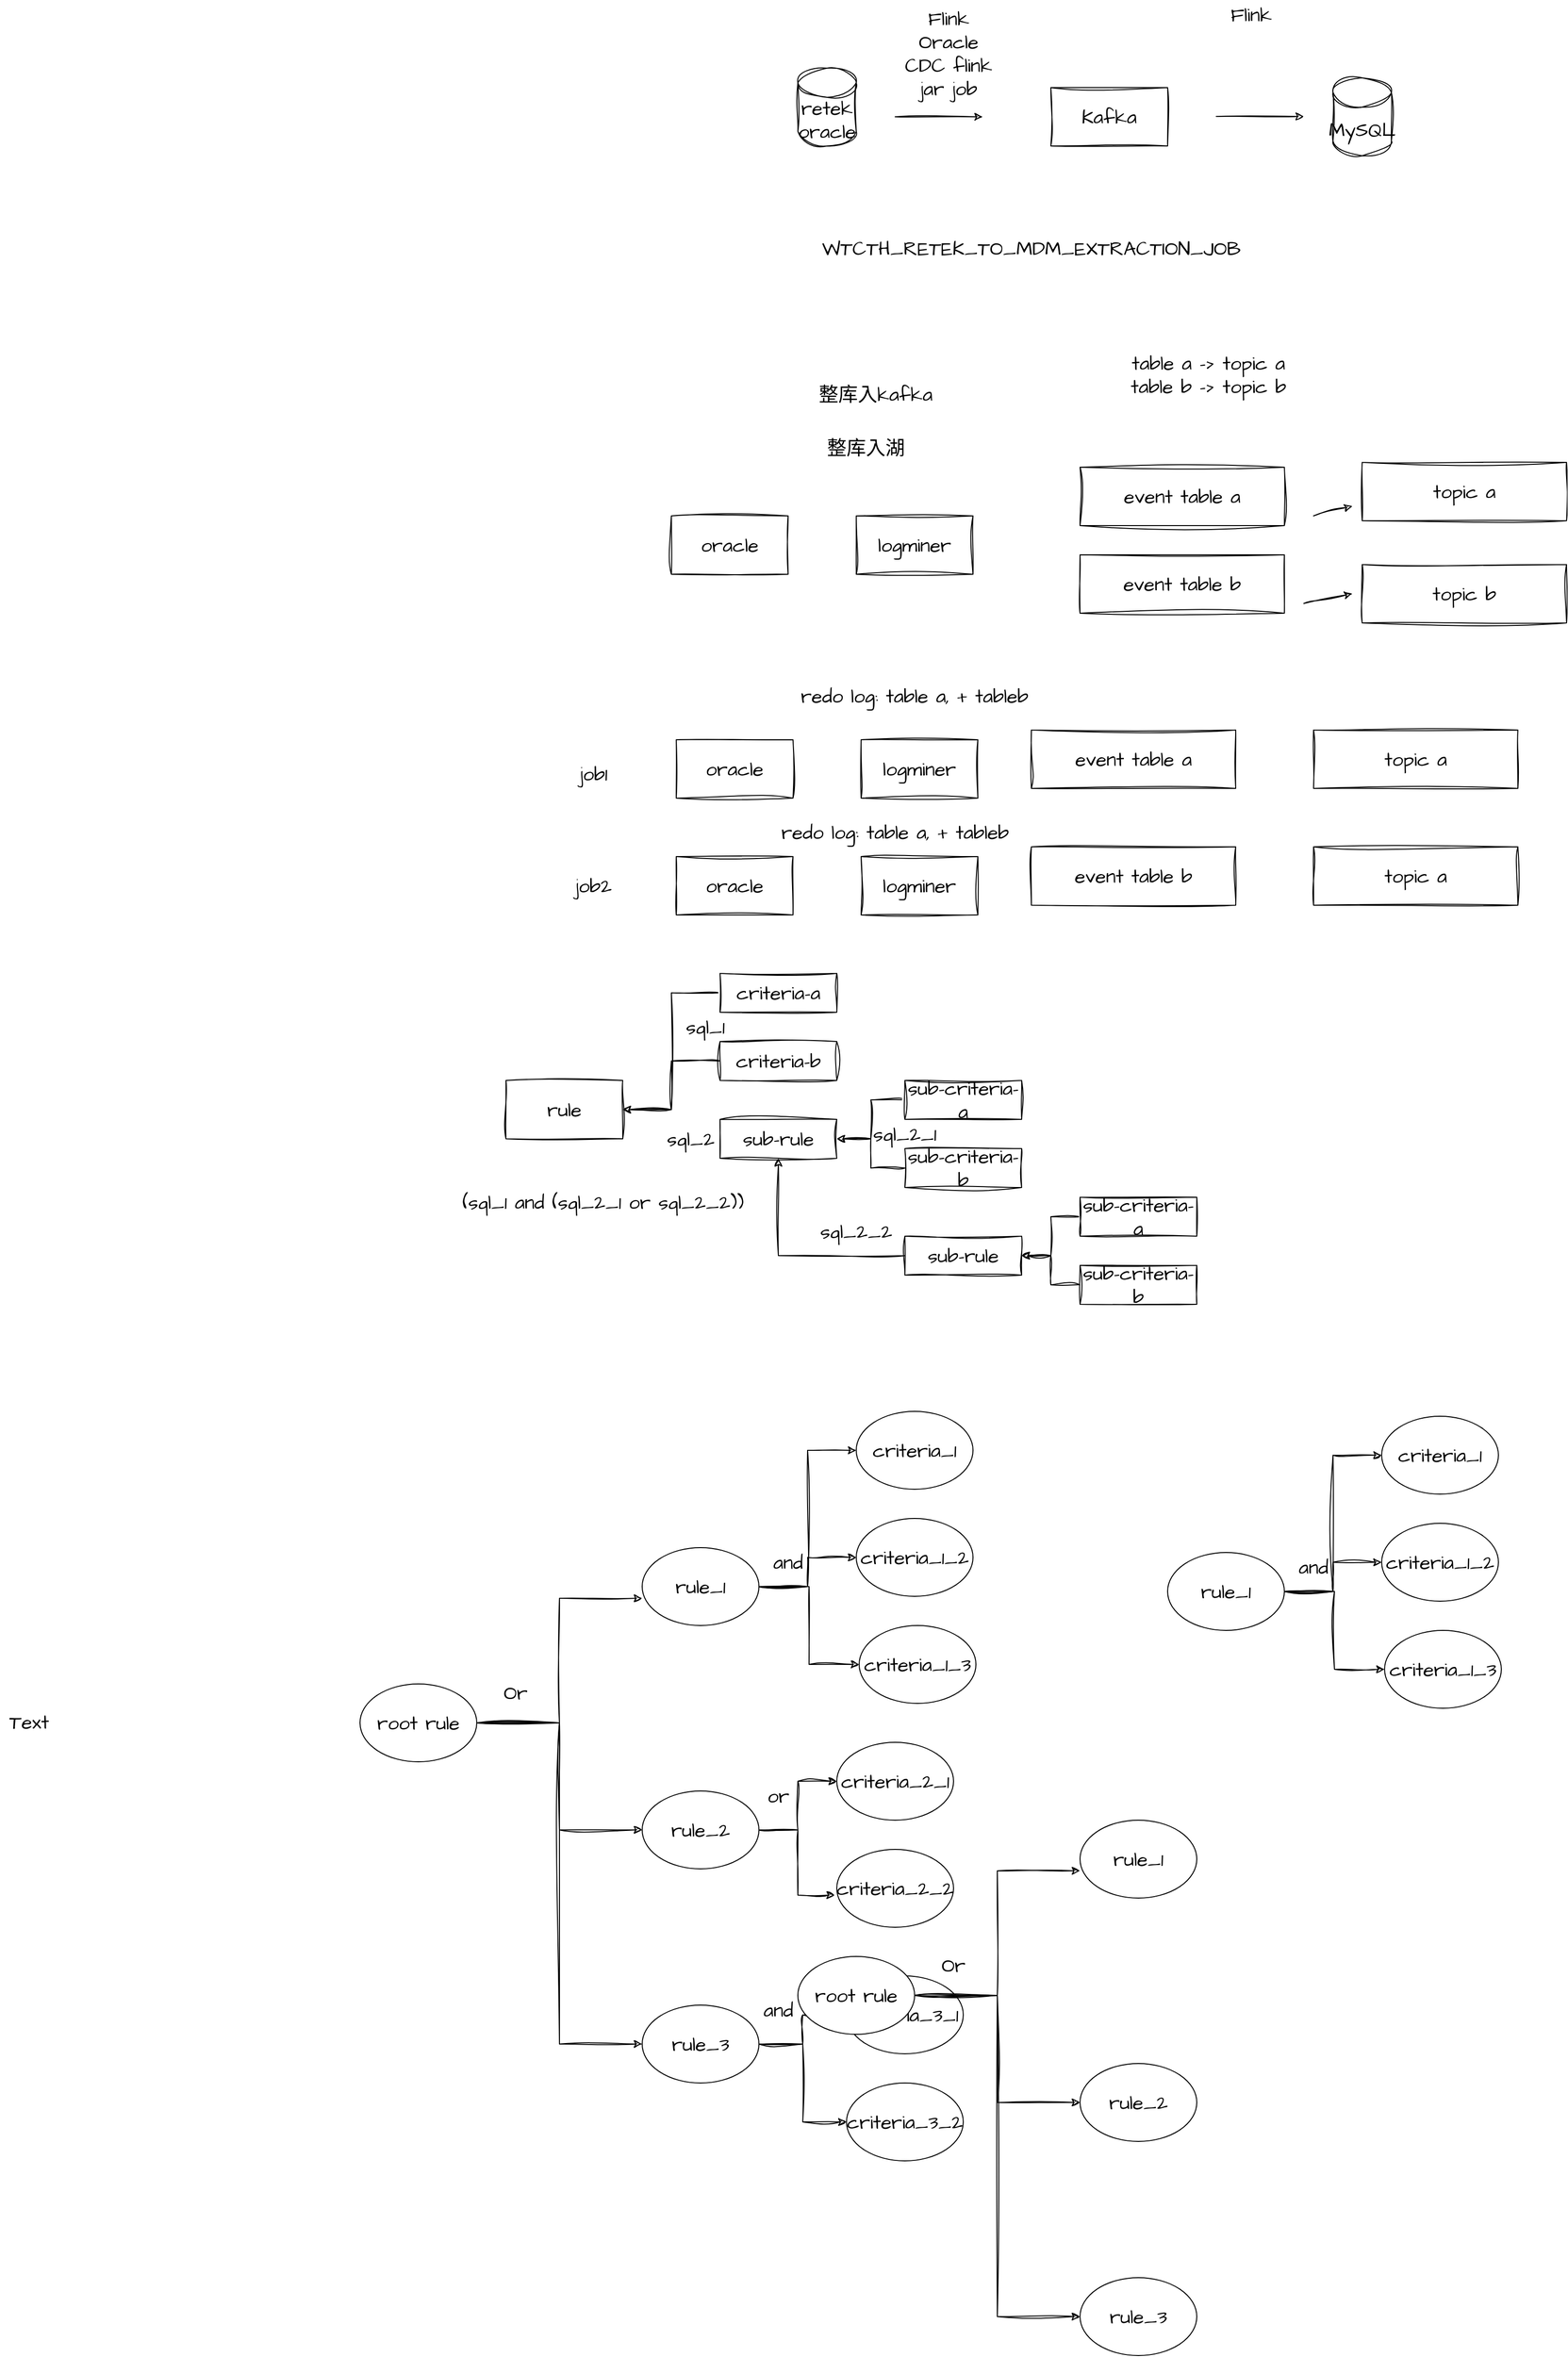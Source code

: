 <mxfile version="21.3.5" type="github">
  <diagram id="WPpfDg1bzrY3eg69ICNu" name="第 1 页">
    <mxGraphModel dx="1853" dy="697" grid="1" gridSize="10" guides="1" tooltips="1" connect="1" arrows="1" fold="1" page="1" pageScale="1" pageWidth="827" pageHeight="1169" math="0" shadow="0">
      <root>
        <mxCell id="0" />
        <mxCell id="1" parent="0" />
        <mxCell id="1AdAnBlcqNMOqnZsu6fT-1" value="retek&lt;br&gt;oracle" style="shape=cylinder3;whiteSpace=wrap;html=1;boundedLbl=1;backgroundOutline=1;size=15;sketch=1;hachureGap=4;jiggle=2;curveFitting=1;fontFamily=Architects Daughter;fontSource=https%3A%2F%2Ffonts.googleapis.com%2Fcss%3Ffamily%3DArchitects%2BDaughter;fontSize=20;" parent="1" vertex="1">
          <mxGeometry x="50" y="150" width="60" height="80" as="geometry" />
        </mxCell>
        <mxCell id="1AdAnBlcqNMOqnZsu6fT-2" value="" style="endArrow=classic;html=1;rounded=0;sketch=1;hachureGap=4;jiggle=2;curveFitting=1;fontFamily=Architects Daughter;fontSource=https%3A%2F%2Ffonts.googleapis.com%2Fcss%3Ffamily%3DArchitects%2BDaughter;fontSize=16;" parent="1" edge="1">
          <mxGeometry width="50" height="50" relative="1" as="geometry">
            <mxPoint x="150" y="200" as="sourcePoint" />
            <mxPoint x="240" y="200" as="targetPoint" />
          </mxGeometry>
        </mxCell>
        <mxCell id="1AdAnBlcqNMOqnZsu6fT-3" value="Flink Oracle CDC flink jar job" style="text;html=1;strokeColor=none;fillColor=none;align=center;verticalAlign=middle;whiteSpace=wrap;rounded=0;fontSize=20;fontFamily=Architects Daughter;" parent="1" vertex="1">
          <mxGeometry x="150" y="120" width="110" height="30" as="geometry" />
        </mxCell>
        <mxCell id="1AdAnBlcqNMOqnZsu6fT-5" value="Kafka" style="rounded=0;whiteSpace=wrap;html=1;sketch=1;hachureGap=4;jiggle=2;curveFitting=1;fontFamily=Architects Daughter;fontSource=https%3A%2F%2Ffonts.googleapis.com%2Fcss%3Ffamily%3DArchitects%2BDaughter;fontSize=20;" parent="1" vertex="1">
          <mxGeometry x="310" y="170" width="120" height="60" as="geometry" />
        </mxCell>
        <mxCell id="1AdAnBlcqNMOqnZsu6fT-6" value="" style="endArrow=classic;html=1;rounded=0;sketch=1;hachureGap=4;jiggle=2;curveFitting=1;fontFamily=Architects Daughter;fontSource=https%3A%2F%2Ffonts.googleapis.com%2Fcss%3Ffamily%3DArchitects%2BDaughter;fontSize=16;" parent="1" edge="1">
          <mxGeometry width="50" height="50" relative="1" as="geometry">
            <mxPoint x="480" y="199.58" as="sourcePoint" />
            <mxPoint x="570" y="199.58" as="targetPoint" />
          </mxGeometry>
        </mxCell>
        <mxCell id="1AdAnBlcqNMOqnZsu6fT-7" value="MySQL" style="shape=cylinder3;whiteSpace=wrap;html=1;boundedLbl=1;backgroundOutline=1;size=15;sketch=1;hachureGap=4;jiggle=2;curveFitting=1;fontFamily=Architects Daughter;fontSource=https%3A%2F%2Ffonts.googleapis.com%2Fcss%3Ffamily%3DArchitects%2BDaughter;fontSize=20;" parent="1" vertex="1">
          <mxGeometry x="600" y="160" width="60" height="80" as="geometry" />
        </mxCell>
        <mxCell id="1AdAnBlcqNMOqnZsu6fT-8" value="Flink&amp;nbsp;" style="text;html=1;strokeColor=none;fillColor=none;align=center;verticalAlign=middle;whiteSpace=wrap;rounded=0;fontSize=20;fontFamily=Architects Daughter;" parent="1" vertex="1">
          <mxGeometry x="490" y="80" width="60" height="30" as="geometry" />
        </mxCell>
        <mxCell id="1AdAnBlcqNMOqnZsu6fT-11" value="WTCTH_RETEK_TO_MDM_EXTRACTION_JOB" style="text;html=1;strokeColor=none;fillColor=none;align=center;verticalAlign=middle;whiteSpace=wrap;rounded=0;fontSize=20;fontFamily=Architects Daughter;" parent="1" vertex="1">
          <mxGeometry x="260" y="320" width="60" height="30" as="geometry" />
        </mxCell>
        <mxCell id="apg3jHX-PJu5srdvaaqD-1" value="oracle" style="rounded=0;whiteSpace=wrap;html=1;sketch=1;hachureGap=4;jiggle=2;curveFitting=1;fontFamily=Architects Daughter;fontSource=https%3A%2F%2Ffonts.googleapis.com%2Fcss%3Ffamily%3DArchitects%2BDaughter;fontSize=20;" vertex="1" parent="1">
          <mxGeometry x="-80" y="610" width="120" height="60" as="geometry" />
        </mxCell>
        <mxCell id="apg3jHX-PJu5srdvaaqD-2" value="event table a&lt;br&gt;" style="rounded=0;whiteSpace=wrap;html=1;sketch=1;hachureGap=4;jiggle=2;curveFitting=1;fontFamily=Architects Daughter;fontSource=https%3A%2F%2Ffonts.googleapis.com%2Fcss%3Ffamily%3DArchitects%2BDaughter;fontSize=20;" vertex="1" parent="1">
          <mxGeometry x="340" y="560" width="210" height="60" as="geometry" />
        </mxCell>
        <mxCell id="apg3jHX-PJu5srdvaaqD-3" value="event table b" style="rounded=0;whiteSpace=wrap;html=1;sketch=1;hachureGap=4;jiggle=2;curveFitting=1;fontFamily=Architects Daughter;fontSource=https%3A%2F%2Ffonts.googleapis.com%2Fcss%3Ffamily%3DArchitects%2BDaughter;fontSize=20;" vertex="1" parent="1">
          <mxGeometry x="340" y="650" width="210" height="60" as="geometry" />
        </mxCell>
        <mxCell id="apg3jHX-PJu5srdvaaqD-4" value="logminer" style="rounded=0;whiteSpace=wrap;html=1;sketch=1;hachureGap=4;jiggle=2;curveFitting=1;fontFamily=Architects Daughter;fontSource=https%3A%2F%2Ffonts.googleapis.com%2Fcss%3Ffamily%3DArchitects%2BDaughter;fontSize=20;" vertex="1" parent="1">
          <mxGeometry x="110" y="610" width="120" height="60" as="geometry" />
        </mxCell>
        <mxCell id="apg3jHX-PJu5srdvaaqD-5" value="topic a" style="rounded=0;whiteSpace=wrap;html=1;sketch=1;hachureGap=4;jiggle=2;curveFitting=1;fontFamily=Architects Daughter;fontSource=https%3A%2F%2Ffonts.googleapis.com%2Fcss%3Ffamily%3DArchitects%2BDaughter;fontSize=20;" vertex="1" parent="1">
          <mxGeometry x="630" y="555" width="210" height="60" as="geometry" />
        </mxCell>
        <mxCell id="apg3jHX-PJu5srdvaaqD-6" value="topic b" style="rounded=0;whiteSpace=wrap;html=1;sketch=1;hachureGap=4;jiggle=2;curveFitting=1;fontFamily=Architects Daughter;fontSource=https%3A%2F%2Ffonts.googleapis.com%2Fcss%3Ffamily%3DArchitects%2BDaughter;fontSize=20;" vertex="1" parent="1">
          <mxGeometry x="630" y="660" width="210" height="60" as="geometry" />
        </mxCell>
        <mxCell id="apg3jHX-PJu5srdvaaqD-7" value="" style="endArrow=classic;html=1;rounded=0;sketch=1;hachureGap=4;jiggle=2;curveFitting=1;fontFamily=Architects Daughter;fontSource=https%3A%2F%2Ffonts.googleapis.com%2Fcss%3Ffamily%3DArchitects%2BDaughter;fontSize=16;" edge="1" parent="1">
          <mxGeometry width="50" height="50" relative="1" as="geometry">
            <mxPoint x="580" y="610" as="sourcePoint" />
            <mxPoint x="620" y="600" as="targetPoint" />
          </mxGeometry>
        </mxCell>
        <mxCell id="apg3jHX-PJu5srdvaaqD-8" value="" style="endArrow=classic;html=1;rounded=0;sketch=1;hachureGap=4;jiggle=2;curveFitting=1;fontFamily=Architects Daughter;fontSource=https%3A%2F%2Ffonts.googleapis.com%2Fcss%3Ffamily%3DArchitects%2BDaughter;fontSize=16;" edge="1" parent="1">
          <mxGeometry width="50" height="50" relative="1" as="geometry">
            <mxPoint x="570" y="700" as="sourcePoint" />
            <mxPoint x="620" y="690" as="targetPoint" />
          </mxGeometry>
        </mxCell>
        <mxCell id="apg3jHX-PJu5srdvaaqD-9" value="整库入kafka" style="text;html=1;strokeColor=none;fillColor=none;align=center;verticalAlign=middle;whiteSpace=wrap;rounded=0;fontSize=20;fontFamily=Architects Daughter;" vertex="1" parent="1">
          <mxGeometry x="40" y="470" width="180" height="30" as="geometry" />
        </mxCell>
        <mxCell id="apg3jHX-PJu5srdvaaqD-10" value="整库入湖" style="text;html=1;strokeColor=none;fillColor=none;align=center;verticalAlign=middle;whiteSpace=wrap;rounded=0;fontSize=20;fontFamily=Architects Daughter;" vertex="1" parent="1">
          <mxGeometry x="30" y="525" width="180" height="30" as="geometry" />
        </mxCell>
        <mxCell id="apg3jHX-PJu5srdvaaqD-11" value="table a -&amp;gt; topic a&lt;br&gt;table b -&amp;gt; topic b" style="text;html=1;strokeColor=none;fillColor=none;align=center;verticalAlign=middle;whiteSpace=wrap;rounded=0;fontSize=20;fontFamily=Architects Daughter;" vertex="1" parent="1">
          <mxGeometry x="384" y="450" width="176" height="30" as="geometry" />
        </mxCell>
        <mxCell id="apg3jHX-PJu5srdvaaqD-12" value="oracle" style="rounded=0;whiteSpace=wrap;html=1;sketch=1;hachureGap=4;jiggle=2;curveFitting=1;fontFamily=Architects Daughter;fontSource=https%3A%2F%2Ffonts.googleapis.com%2Fcss%3Ffamily%3DArchitects%2BDaughter;fontSize=20;" vertex="1" parent="1">
          <mxGeometry x="-75" y="840" width="120" height="60" as="geometry" />
        </mxCell>
        <mxCell id="apg3jHX-PJu5srdvaaqD-13" value="logminer" style="rounded=0;whiteSpace=wrap;html=1;sketch=1;hachureGap=4;jiggle=2;curveFitting=1;fontFamily=Architects Daughter;fontSource=https%3A%2F%2Ffonts.googleapis.com%2Fcss%3Ffamily%3DArchitects%2BDaughter;fontSize=20;" vertex="1" parent="1">
          <mxGeometry x="115" y="840" width="120" height="60" as="geometry" />
        </mxCell>
        <mxCell id="apg3jHX-PJu5srdvaaqD-14" value="event table a&lt;br&gt;" style="rounded=0;whiteSpace=wrap;html=1;sketch=1;hachureGap=4;jiggle=2;curveFitting=1;fontFamily=Architects Daughter;fontSource=https%3A%2F%2Ffonts.googleapis.com%2Fcss%3Ffamily%3DArchitects%2BDaughter;fontSize=20;" vertex="1" parent="1">
          <mxGeometry x="290" y="830" width="210" height="60" as="geometry" />
        </mxCell>
        <mxCell id="apg3jHX-PJu5srdvaaqD-15" value="topic a" style="rounded=0;whiteSpace=wrap;html=1;sketch=1;hachureGap=4;jiggle=2;curveFitting=1;fontFamily=Architects Daughter;fontSource=https%3A%2F%2Ffonts.googleapis.com%2Fcss%3Ffamily%3DArchitects%2BDaughter;fontSize=20;" vertex="1" parent="1">
          <mxGeometry x="580" y="830" width="210" height="60" as="geometry" />
        </mxCell>
        <mxCell id="apg3jHX-PJu5srdvaaqD-16" value="oracle" style="rounded=0;whiteSpace=wrap;html=1;sketch=1;hachureGap=4;jiggle=2;curveFitting=1;fontFamily=Architects Daughter;fontSource=https%3A%2F%2Ffonts.googleapis.com%2Fcss%3Ffamily%3DArchitects%2BDaughter;fontSize=20;" vertex="1" parent="1">
          <mxGeometry x="-75" y="960" width="120" height="60" as="geometry" />
        </mxCell>
        <mxCell id="apg3jHX-PJu5srdvaaqD-17" value="logminer" style="rounded=0;whiteSpace=wrap;html=1;sketch=1;hachureGap=4;jiggle=2;curveFitting=1;fontFamily=Architects Daughter;fontSource=https%3A%2F%2Ffonts.googleapis.com%2Fcss%3Ffamily%3DArchitects%2BDaughter;fontSize=20;" vertex="1" parent="1">
          <mxGeometry x="115" y="960" width="120" height="60" as="geometry" />
        </mxCell>
        <mxCell id="apg3jHX-PJu5srdvaaqD-18" value="event table b" style="rounded=0;whiteSpace=wrap;html=1;sketch=1;hachureGap=4;jiggle=2;curveFitting=1;fontFamily=Architects Daughter;fontSource=https%3A%2F%2Ffonts.googleapis.com%2Fcss%3Ffamily%3DArchitects%2BDaughter;fontSize=20;" vertex="1" parent="1">
          <mxGeometry x="290" y="950" width="210" height="60" as="geometry" />
        </mxCell>
        <mxCell id="apg3jHX-PJu5srdvaaqD-19" value="topic a" style="rounded=0;whiteSpace=wrap;html=1;sketch=1;hachureGap=4;jiggle=2;curveFitting=1;fontFamily=Architects Daughter;fontSource=https%3A%2F%2Ffonts.googleapis.com%2Fcss%3Ffamily%3DArchitects%2BDaughter;fontSize=20;" vertex="1" parent="1">
          <mxGeometry x="580" y="950" width="210" height="60" as="geometry" />
        </mxCell>
        <mxCell id="apg3jHX-PJu5srdvaaqD-20" value="job1" style="text;html=1;strokeColor=none;fillColor=none;align=center;verticalAlign=middle;whiteSpace=wrap;rounded=0;fontSize=20;fontFamily=Architects Daughter;" vertex="1" parent="1">
          <mxGeometry x="-190" y="860" width="60" height="30" as="geometry" />
        </mxCell>
        <mxCell id="apg3jHX-PJu5srdvaaqD-25" value="job2" style="text;html=1;strokeColor=none;fillColor=none;align=center;verticalAlign=middle;whiteSpace=wrap;rounded=0;fontSize=20;fontFamily=Architects Daughter;" vertex="1" parent="1">
          <mxGeometry x="-190" y="975" width="60" height="30" as="geometry" />
        </mxCell>
        <mxCell id="apg3jHX-PJu5srdvaaqD-26" value="redo log: table a, + tableb" style="text;html=1;strokeColor=none;fillColor=none;align=center;verticalAlign=middle;whiteSpace=wrap;rounded=0;fontSize=20;fontFamily=Architects Daughter;" vertex="1" parent="1">
          <mxGeometry x="30" y="780" width="280" height="30" as="geometry" />
        </mxCell>
        <mxCell id="apg3jHX-PJu5srdvaaqD-27" value="redo log: table a, + tableb" style="text;html=1;strokeColor=none;fillColor=none;align=center;verticalAlign=middle;whiteSpace=wrap;rounded=0;fontSize=20;fontFamily=Architects Daughter;" vertex="1" parent="1">
          <mxGeometry x="10" y="920" width="280" height="30" as="geometry" />
        </mxCell>
        <mxCell id="apg3jHX-PJu5srdvaaqD-28" value="rule" style="rounded=0;whiteSpace=wrap;html=1;sketch=1;hachureGap=4;jiggle=2;curveFitting=1;fontFamily=Architects Daughter;fontSource=https%3A%2F%2Ffonts.googleapis.com%2Fcss%3Ffamily%3DArchitects%2BDaughter;fontSize=20;" vertex="1" parent="1">
          <mxGeometry x="-250" y="1190" width="120" height="60" as="geometry" />
        </mxCell>
        <mxCell id="apg3jHX-PJu5srdvaaqD-37" style="edgeStyle=orthogonalEdgeStyle;rounded=0;sketch=1;hachureGap=4;jiggle=2;curveFitting=1;orthogonalLoop=1;jettySize=auto;html=1;entryX=1;entryY=0.5;entryDx=0;entryDy=0;fontFamily=Architects Daughter;fontSource=https%3A%2F%2Ffonts.googleapis.com%2Fcss%3Ffamily%3DArchitects%2BDaughter;fontSize=16;" edge="1" parent="1" source="apg3jHX-PJu5srdvaaqD-29" target="apg3jHX-PJu5srdvaaqD-28">
          <mxGeometry relative="1" as="geometry" />
        </mxCell>
        <mxCell id="apg3jHX-PJu5srdvaaqD-29" value="criteria-a" style="rounded=0;whiteSpace=wrap;html=1;sketch=1;hachureGap=4;jiggle=2;curveFitting=1;fontFamily=Architects Daughter;fontSource=https%3A%2F%2Ffonts.googleapis.com%2Fcss%3Ffamily%3DArchitects%2BDaughter;fontSize=20;" vertex="1" parent="1">
          <mxGeometry x="-30" y="1080" width="120" height="40" as="geometry" />
        </mxCell>
        <mxCell id="apg3jHX-PJu5srdvaaqD-30" value="sub-rule" style="rounded=0;whiteSpace=wrap;html=1;sketch=1;hachureGap=4;jiggle=2;curveFitting=1;fontFamily=Architects Daughter;fontSource=https%3A%2F%2Ffonts.googleapis.com%2Fcss%3Ffamily%3DArchitects%2BDaughter;fontSize=20;" vertex="1" parent="1">
          <mxGeometry x="-30" y="1230" width="120" height="40" as="geometry" />
        </mxCell>
        <mxCell id="apg3jHX-PJu5srdvaaqD-38" style="edgeStyle=orthogonalEdgeStyle;rounded=0;sketch=1;hachureGap=4;jiggle=2;curveFitting=1;orthogonalLoop=1;jettySize=auto;html=1;entryX=1;entryY=0.5;entryDx=0;entryDy=0;fontFamily=Architects Daughter;fontSource=https%3A%2F%2Ffonts.googleapis.com%2Fcss%3Ffamily%3DArchitects%2BDaughter;fontSize=16;" edge="1" parent="1" source="apg3jHX-PJu5srdvaaqD-31" target="apg3jHX-PJu5srdvaaqD-28">
          <mxGeometry relative="1" as="geometry" />
        </mxCell>
        <mxCell id="apg3jHX-PJu5srdvaaqD-31" value="criteria-b" style="rounded=0;whiteSpace=wrap;html=1;sketch=1;hachureGap=4;jiggle=2;curveFitting=1;fontFamily=Architects Daughter;fontSource=https%3A%2F%2Ffonts.googleapis.com%2Fcss%3Ffamily%3DArchitects%2BDaughter;fontSize=20;" vertex="1" parent="1">
          <mxGeometry x="-30" y="1150" width="120" height="40" as="geometry" />
        </mxCell>
        <mxCell id="apg3jHX-PJu5srdvaaqD-34" style="edgeStyle=orthogonalEdgeStyle;rounded=0;sketch=1;hachureGap=4;jiggle=2;curveFitting=1;orthogonalLoop=1;jettySize=auto;html=1;entryX=1;entryY=0.5;entryDx=0;entryDy=0;fontFamily=Architects Daughter;fontSource=https%3A%2F%2Ffonts.googleapis.com%2Fcss%3Ffamily%3DArchitects%2BDaughter;fontSize=16;" edge="1" parent="1" source="apg3jHX-PJu5srdvaaqD-32" target="apg3jHX-PJu5srdvaaqD-30">
          <mxGeometry relative="1" as="geometry" />
        </mxCell>
        <mxCell id="apg3jHX-PJu5srdvaaqD-32" value="sub-criteria-a" style="rounded=0;whiteSpace=wrap;html=1;sketch=1;hachureGap=4;jiggle=2;curveFitting=1;fontFamily=Architects Daughter;fontSource=https%3A%2F%2Ffonts.googleapis.com%2Fcss%3Ffamily%3DArchitects%2BDaughter;fontSize=20;" vertex="1" parent="1">
          <mxGeometry x="160" y="1190" width="120" height="40" as="geometry" />
        </mxCell>
        <mxCell id="apg3jHX-PJu5srdvaaqD-35" style="edgeStyle=orthogonalEdgeStyle;rounded=0;sketch=1;hachureGap=4;jiggle=2;curveFitting=1;orthogonalLoop=1;jettySize=auto;html=1;entryX=1;entryY=0.5;entryDx=0;entryDy=0;fontFamily=Architects Daughter;fontSource=https%3A%2F%2Ffonts.googleapis.com%2Fcss%3Ffamily%3DArchitects%2BDaughter;fontSize=16;" edge="1" parent="1" source="apg3jHX-PJu5srdvaaqD-33" target="apg3jHX-PJu5srdvaaqD-30">
          <mxGeometry relative="1" as="geometry" />
        </mxCell>
        <mxCell id="apg3jHX-PJu5srdvaaqD-33" value="sub-criteria-b" style="rounded=0;whiteSpace=wrap;html=1;sketch=1;hachureGap=4;jiggle=2;curveFitting=1;fontFamily=Architects Daughter;fontSource=https%3A%2F%2Ffonts.googleapis.com%2Fcss%3Ffamily%3DArchitects%2BDaughter;fontSize=20;" vertex="1" parent="1">
          <mxGeometry x="160" y="1260" width="120" height="40" as="geometry" />
        </mxCell>
        <mxCell id="apg3jHX-PJu5srdvaaqD-36" value="sql_2_1" style="text;html=1;strokeColor=none;fillColor=none;align=center;verticalAlign=middle;whiteSpace=wrap;rounded=0;fontSize=20;fontFamily=Architects Daughter;" vertex="1" parent="1">
          <mxGeometry x="130" y="1230" width="60" height="30" as="geometry" />
        </mxCell>
        <mxCell id="apg3jHX-PJu5srdvaaqD-39" value="sql_1" style="text;html=1;strokeColor=none;fillColor=none;align=center;verticalAlign=middle;whiteSpace=wrap;rounded=0;fontSize=20;fontFamily=Architects Daughter;" vertex="1" parent="1">
          <mxGeometry x="-75" y="1120" width="60" height="30" as="geometry" />
        </mxCell>
        <mxCell id="apg3jHX-PJu5srdvaaqD-40" value="sql_2" style="text;html=1;strokeColor=none;fillColor=none;align=center;verticalAlign=middle;whiteSpace=wrap;rounded=0;fontSize=20;fontFamily=Architects Daughter;" vertex="1" parent="1">
          <mxGeometry x="-90" y="1235" width="60" height="30" as="geometry" />
        </mxCell>
        <mxCell id="apg3jHX-PJu5srdvaaqD-51" style="edgeStyle=orthogonalEdgeStyle;rounded=0;sketch=1;hachureGap=4;jiggle=2;curveFitting=1;orthogonalLoop=1;jettySize=auto;html=1;entryX=0.5;entryY=1;entryDx=0;entryDy=0;fontFamily=Architects Daughter;fontSource=https%3A%2F%2Ffonts.googleapis.com%2Fcss%3Ffamily%3DArchitects%2BDaughter;fontSize=16;" edge="1" parent="1" source="apg3jHX-PJu5srdvaaqD-44" target="apg3jHX-PJu5srdvaaqD-30">
          <mxGeometry relative="1" as="geometry" />
        </mxCell>
        <mxCell id="apg3jHX-PJu5srdvaaqD-44" value="sub-rule" style="rounded=0;whiteSpace=wrap;html=1;sketch=1;hachureGap=4;jiggle=2;curveFitting=1;fontFamily=Architects Daughter;fontSource=https%3A%2F%2Ffonts.googleapis.com%2Fcss%3Ffamily%3DArchitects%2BDaughter;fontSize=20;" vertex="1" parent="1">
          <mxGeometry x="160" y="1350" width="120" height="40" as="geometry" />
        </mxCell>
        <mxCell id="apg3jHX-PJu5srdvaaqD-47" style="edgeStyle=orthogonalEdgeStyle;rounded=0;sketch=1;hachureGap=4;jiggle=2;curveFitting=1;orthogonalLoop=1;jettySize=auto;html=1;entryX=1;entryY=0.5;entryDx=0;entryDy=0;fontFamily=Architects Daughter;fontSource=https%3A%2F%2Ffonts.googleapis.com%2Fcss%3Ffamily%3DArchitects%2BDaughter;fontSize=16;" edge="1" parent="1" source="apg3jHX-PJu5srdvaaqD-45" target="apg3jHX-PJu5srdvaaqD-44">
          <mxGeometry relative="1" as="geometry" />
        </mxCell>
        <mxCell id="apg3jHX-PJu5srdvaaqD-45" value="sub-criteria-a" style="rounded=0;whiteSpace=wrap;html=1;sketch=1;hachureGap=4;jiggle=2;curveFitting=1;fontFamily=Architects Daughter;fontSource=https%3A%2F%2Ffonts.googleapis.com%2Fcss%3Ffamily%3DArchitects%2BDaughter;fontSize=20;" vertex="1" parent="1">
          <mxGeometry x="340" y="1310" width="120" height="40" as="geometry" />
        </mxCell>
        <mxCell id="apg3jHX-PJu5srdvaaqD-50" style="edgeStyle=orthogonalEdgeStyle;rounded=0;sketch=1;hachureGap=4;jiggle=2;curveFitting=1;orthogonalLoop=1;jettySize=auto;html=1;entryX=1;entryY=0.5;entryDx=0;entryDy=0;fontFamily=Architects Daughter;fontSource=https%3A%2F%2Ffonts.googleapis.com%2Fcss%3Ffamily%3DArchitects%2BDaughter;fontSize=16;" edge="1" parent="1" source="apg3jHX-PJu5srdvaaqD-46" target="apg3jHX-PJu5srdvaaqD-44">
          <mxGeometry relative="1" as="geometry" />
        </mxCell>
        <mxCell id="apg3jHX-PJu5srdvaaqD-46" value="sub-criteria-b" style="rounded=0;whiteSpace=wrap;html=1;sketch=1;hachureGap=4;jiggle=2;curveFitting=1;fontFamily=Architects Daughter;fontSource=https%3A%2F%2Ffonts.googleapis.com%2Fcss%3Ffamily%3DArchitects%2BDaughter;fontSize=20;" vertex="1" parent="1">
          <mxGeometry x="340" y="1380" width="120" height="40" as="geometry" />
        </mxCell>
        <mxCell id="apg3jHX-PJu5srdvaaqD-52" value="sql_2_2" style="text;html=1;strokeColor=none;fillColor=none;align=center;verticalAlign=middle;whiteSpace=wrap;rounded=0;fontSize=20;fontFamily=Architects Daughter;" vertex="1" parent="1">
          <mxGeometry x="80" y="1330" width="60" height="30" as="geometry" />
        </mxCell>
        <mxCell id="apg3jHX-PJu5srdvaaqD-53" value="(sql_1 and (sql_2_1 or sql_2_2))" style="text;html=1;strokeColor=none;fillColor=none;align=center;verticalAlign=middle;whiteSpace=wrap;rounded=0;fontSize=20;fontFamily=Architects Daughter;" vertex="1" parent="1">
          <mxGeometry x="-300" y="1300" width="300" height="30" as="geometry" />
        </mxCell>
        <mxCell id="apg3jHX-PJu5srdvaaqD-61" style="edgeStyle=orthogonalEdgeStyle;rounded=0;sketch=1;hachureGap=4;jiggle=2;curveFitting=1;orthogonalLoop=1;jettySize=auto;html=1;entryX=0;entryY=0.65;entryDx=0;entryDy=0;entryPerimeter=0;fontFamily=Architects Daughter;fontSource=https%3A%2F%2Ffonts.googleapis.com%2Fcss%3Ffamily%3DArchitects%2BDaughter;fontSize=16;" edge="1" parent="1" source="apg3jHX-PJu5srdvaaqD-57" target="apg3jHX-PJu5srdvaaqD-58">
          <mxGeometry relative="1" as="geometry" />
        </mxCell>
        <mxCell id="apg3jHX-PJu5srdvaaqD-62" style="edgeStyle=orthogonalEdgeStyle;rounded=0;sketch=1;hachureGap=4;jiggle=2;curveFitting=1;orthogonalLoop=1;jettySize=auto;html=1;entryX=0;entryY=0.5;entryDx=0;entryDy=0;fontFamily=Architects Daughter;fontSource=https%3A%2F%2Ffonts.googleapis.com%2Fcss%3Ffamily%3DArchitects%2BDaughter;fontSize=16;" edge="1" parent="1" source="apg3jHX-PJu5srdvaaqD-57" target="apg3jHX-PJu5srdvaaqD-59">
          <mxGeometry relative="1" as="geometry" />
        </mxCell>
        <mxCell id="apg3jHX-PJu5srdvaaqD-63" style="edgeStyle=orthogonalEdgeStyle;rounded=0;sketch=1;hachureGap=4;jiggle=2;curveFitting=1;orthogonalLoop=1;jettySize=auto;html=1;entryX=0;entryY=0.5;entryDx=0;entryDy=0;fontFamily=Architects Daughter;fontSource=https%3A%2F%2Ffonts.googleapis.com%2Fcss%3Ffamily%3DArchitects%2BDaughter;fontSize=16;" edge="1" parent="1" source="apg3jHX-PJu5srdvaaqD-57" target="apg3jHX-PJu5srdvaaqD-60">
          <mxGeometry relative="1" as="geometry" />
        </mxCell>
        <mxCell id="apg3jHX-PJu5srdvaaqD-57" value="root rule" style="ellipse;whiteSpace=wrap;html=1;hachureGap=4;fontFamily=Architects Daughter;fontSource=https%3A%2F%2Ffonts.googleapis.com%2Fcss%3Ffamily%3DArchitects%2BDaughter;fontSize=20;" vertex="1" parent="1">
          <mxGeometry x="-400" y="1810" width="120" height="80" as="geometry" />
        </mxCell>
        <mxCell id="apg3jHX-PJu5srdvaaqD-68" style="edgeStyle=orthogonalEdgeStyle;rounded=0;sketch=1;hachureGap=4;jiggle=2;curveFitting=1;orthogonalLoop=1;jettySize=auto;html=1;entryX=0;entryY=0.5;entryDx=0;entryDy=0;fontFamily=Architects Daughter;fontSource=https%3A%2F%2Ffonts.googleapis.com%2Fcss%3Ffamily%3DArchitects%2BDaughter;fontSize=16;" edge="1" parent="1" source="apg3jHX-PJu5srdvaaqD-58" target="apg3jHX-PJu5srdvaaqD-65">
          <mxGeometry relative="1" as="geometry" />
        </mxCell>
        <mxCell id="apg3jHX-PJu5srdvaaqD-69" style="edgeStyle=orthogonalEdgeStyle;rounded=0;sketch=1;hachureGap=4;jiggle=2;curveFitting=1;orthogonalLoop=1;jettySize=auto;html=1;fontFamily=Architects Daughter;fontSource=https%3A%2F%2Ffonts.googleapis.com%2Fcss%3Ffamily%3DArchitects%2BDaughter;fontSize=16;" edge="1" parent="1" source="apg3jHX-PJu5srdvaaqD-58" target="apg3jHX-PJu5srdvaaqD-66">
          <mxGeometry relative="1" as="geometry" />
        </mxCell>
        <mxCell id="apg3jHX-PJu5srdvaaqD-70" style="edgeStyle=orthogonalEdgeStyle;rounded=0;sketch=1;hachureGap=4;jiggle=2;curveFitting=1;orthogonalLoop=1;jettySize=auto;html=1;entryX=0;entryY=0.5;entryDx=0;entryDy=0;fontFamily=Architects Daughter;fontSource=https%3A%2F%2Ffonts.googleapis.com%2Fcss%3Ffamily%3DArchitects%2BDaughter;fontSize=16;" edge="1" parent="1" source="apg3jHX-PJu5srdvaaqD-58" target="apg3jHX-PJu5srdvaaqD-67">
          <mxGeometry relative="1" as="geometry" />
        </mxCell>
        <mxCell id="apg3jHX-PJu5srdvaaqD-58" value="rule_1" style="ellipse;whiteSpace=wrap;html=1;hachureGap=4;fontFamily=Architects Daughter;fontSource=https%3A%2F%2Ffonts.googleapis.com%2Fcss%3Ffamily%3DArchitects%2BDaughter;fontSize=20;" vertex="1" parent="1">
          <mxGeometry x="-110" y="1670" width="120" height="80" as="geometry" />
        </mxCell>
        <mxCell id="apg3jHX-PJu5srdvaaqD-74" style="edgeStyle=orthogonalEdgeStyle;rounded=0;sketch=1;hachureGap=4;jiggle=2;curveFitting=1;orthogonalLoop=1;jettySize=auto;html=1;entryX=0;entryY=0.5;entryDx=0;entryDy=0;fontFamily=Architects Daughter;fontSource=https%3A%2F%2Ffonts.googleapis.com%2Fcss%3Ffamily%3DArchitects%2BDaughter;fontSize=16;" edge="1" parent="1" source="apg3jHX-PJu5srdvaaqD-59" target="apg3jHX-PJu5srdvaaqD-72">
          <mxGeometry relative="1" as="geometry" />
        </mxCell>
        <mxCell id="apg3jHX-PJu5srdvaaqD-75" style="edgeStyle=orthogonalEdgeStyle;rounded=0;sketch=1;hachureGap=4;jiggle=2;curveFitting=1;orthogonalLoop=1;jettySize=auto;html=1;entryX=-0.017;entryY=0.588;entryDx=0;entryDy=0;entryPerimeter=0;fontFamily=Architects Daughter;fontSource=https%3A%2F%2Ffonts.googleapis.com%2Fcss%3Ffamily%3DArchitects%2BDaughter;fontSize=16;" edge="1" parent="1" source="apg3jHX-PJu5srdvaaqD-59" target="apg3jHX-PJu5srdvaaqD-73">
          <mxGeometry relative="1" as="geometry" />
        </mxCell>
        <mxCell id="apg3jHX-PJu5srdvaaqD-59" value="rule_2" style="ellipse;whiteSpace=wrap;html=1;hachureGap=4;fontFamily=Architects Daughter;fontSource=https%3A%2F%2Ffonts.googleapis.com%2Fcss%3Ffamily%3DArchitects%2BDaughter;fontSize=20;" vertex="1" parent="1">
          <mxGeometry x="-110" y="1920" width="120" height="80" as="geometry" />
        </mxCell>
        <mxCell id="apg3jHX-PJu5srdvaaqD-79" style="edgeStyle=orthogonalEdgeStyle;rounded=0;sketch=1;hachureGap=4;jiggle=2;curveFitting=1;orthogonalLoop=1;jettySize=auto;html=1;entryX=0;entryY=0.5;entryDx=0;entryDy=0;fontFamily=Architects Daughter;fontSource=https%3A%2F%2Ffonts.googleapis.com%2Fcss%3Ffamily%3DArchitects%2BDaughter;fontSize=16;" edge="1" parent="1" source="apg3jHX-PJu5srdvaaqD-60" target="apg3jHX-PJu5srdvaaqD-77">
          <mxGeometry relative="1" as="geometry" />
        </mxCell>
        <mxCell id="apg3jHX-PJu5srdvaaqD-80" style="edgeStyle=orthogonalEdgeStyle;rounded=0;sketch=1;hachureGap=4;jiggle=2;curveFitting=1;orthogonalLoop=1;jettySize=auto;html=1;entryX=0;entryY=0.5;entryDx=0;entryDy=0;fontFamily=Architects Daughter;fontSource=https%3A%2F%2Ffonts.googleapis.com%2Fcss%3Ffamily%3DArchitects%2BDaughter;fontSize=16;" edge="1" parent="1" source="apg3jHX-PJu5srdvaaqD-60" target="apg3jHX-PJu5srdvaaqD-78">
          <mxGeometry relative="1" as="geometry" />
        </mxCell>
        <mxCell id="apg3jHX-PJu5srdvaaqD-60" value="rule_3" style="ellipse;whiteSpace=wrap;html=1;hachureGap=4;fontFamily=Architects Daughter;fontSource=https%3A%2F%2Ffonts.googleapis.com%2Fcss%3Ffamily%3DArchitects%2BDaughter;fontSize=20;" vertex="1" parent="1">
          <mxGeometry x="-110" y="2140" width="120" height="80" as="geometry" />
        </mxCell>
        <mxCell id="apg3jHX-PJu5srdvaaqD-64" value="Or" style="text;html=1;strokeColor=none;fillColor=none;align=center;verticalAlign=middle;whiteSpace=wrap;rounded=0;fontSize=20;fontFamily=Architects Daughter;" vertex="1" parent="1">
          <mxGeometry x="-270" y="1804" width="60" height="30" as="geometry" />
        </mxCell>
        <mxCell id="apg3jHX-PJu5srdvaaqD-65" value="criteria_1" style="ellipse;whiteSpace=wrap;html=1;hachureGap=4;fontFamily=Architects Daughter;fontSource=https%3A%2F%2Ffonts.googleapis.com%2Fcss%3Ffamily%3DArchitects%2BDaughter;fontSize=20;" vertex="1" parent="1">
          <mxGeometry x="110" y="1530" width="120" height="80" as="geometry" />
        </mxCell>
        <mxCell id="apg3jHX-PJu5srdvaaqD-66" value="criteria_1_2" style="ellipse;whiteSpace=wrap;html=1;hachureGap=4;fontFamily=Architects Daughter;fontSource=https%3A%2F%2Ffonts.googleapis.com%2Fcss%3Ffamily%3DArchitects%2BDaughter;fontSize=20;" vertex="1" parent="1">
          <mxGeometry x="110" y="1640" width="120" height="80" as="geometry" />
        </mxCell>
        <mxCell id="apg3jHX-PJu5srdvaaqD-67" value="criteria_1_3" style="ellipse;whiteSpace=wrap;html=1;hachureGap=4;fontFamily=Architects Daughter;fontSource=https%3A%2F%2Ffonts.googleapis.com%2Fcss%3Ffamily%3DArchitects%2BDaughter;fontSize=20;" vertex="1" parent="1">
          <mxGeometry x="113" y="1750" width="120" height="80" as="geometry" />
        </mxCell>
        <mxCell id="apg3jHX-PJu5srdvaaqD-71" value="and" style="text;html=1;strokeColor=none;fillColor=none;align=center;verticalAlign=middle;whiteSpace=wrap;rounded=0;fontSize=20;fontFamily=Architects Daughter;" vertex="1" parent="1">
          <mxGeometry x="10" y="1670" width="60" height="30" as="geometry" />
        </mxCell>
        <mxCell id="apg3jHX-PJu5srdvaaqD-72" value="criteria_2_1" style="ellipse;whiteSpace=wrap;html=1;hachureGap=4;fontFamily=Architects Daughter;fontSource=https%3A%2F%2Ffonts.googleapis.com%2Fcss%3Ffamily%3DArchitects%2BDaughter;fontSize=20;" vertex="1" parent="1">
          <mxGeometry x="90" y="1870" width="120" height="80" as="geometry" />
        </mxCell>
        <mxCell id="apg3jHX-PJu5srdvaaqD-73" value="criteria_2_2" style="ellipse;whiteSpace=wrap;html=1;hachureGap=4;fontFamily=Architects Daughter;fontSource=https%3A%2F%2Ffonts.googleapis.com%2Fcss%3Ffamily%3DArchitects%2BDaughter;fontSize=20;" vertex="1" parent="1">
          <mxGeometry x="90" y="1980" width="120" height="80" as="geometry" />
        </mxCell>
        <mxCell id="apg3jHX-PJu5srdvaaqD-76" value="or" style="text;html=1;strokeColor=none;fillColor=none;align=center;verticalAlign=middle;whiteSpace=wrap;rounded=0;fontSize=20;fontFamily=Architects Daughter;" vertex="1" parent="1">
          <mxGeometry y="1910" width="60" height="30" as="geometry" />
        </mxCell>
        <mxCell id="apg3jHX-PJu5srdvaaqD-77" value="criteria_3_1" style="ellipse;whiteSpace=wrap;html=1;hachureGap=4;fontFamily=Architects Daughter;fontSource=https%3A%2F%2Ffonts.googleapis.com%2Fcss%3Ffamily%3DArchitects%2BDaughter;fontSize=20;" vertex="1" parent="1">
          <mxGeometry x="100" y="2110" width="120" height="80" as="geometry" />
        </mxCell>
        <mxCell id="apg3jHX-PJu5srdvaaqD-78" value="criteria_3_2" style="ellipse;whiteSpace=wrap;html=1;hachureGap=4;fontFamily=Architects Daughter;fontSource=https%3A%2F%2Ffonts.googleapis.com%2Fcss%3Ffamily%3DArchitects%2BDaughter;fontSize=20;" vertex="1" parent="1">
          <mxGeometry x="100" y="2220" width="120" height="80" as="geometry" />
        </mxCell>
        <mxCell id="apg3jHX-PJu5srdvaaqD-81" value="and" style="text;html=1;strokeColor=none;fillColor=none;align=center;verticalAlign=middle;whiteSpace=wrap;rounded=0;fontSize=20;fontFamily=Architects Daughter;" vertex="1" parent="1">
          <mxGeometry y="2130" width="60" height="30" as="geometry" />
        </mxCell>
        <mxCell id="apg3jHX-PJu5srdvaaqD-82" value="Text" style="text;html=1;strokeColor=none;fillColor=none;align=center;verticalAlign=middle;whiteSpace=wrap;rounded=0;fontSize=20;fontFamily=Architects Daughter;" vertex="1" parent="1">
          <mxGeometry x="-770" y="1834" width="60" height="30" as="geometry" />
        </mxCell>
        <mxCell id="apg3jHX-PJu5srdvaaqD-84" style="edgeStyle=orthogonalEdgeStyle;rounded=0;sketch=1;hachureGap=4;jiggle=2;curveFitting=1;orthogonalLoop=1;jettySize=auto;html=1;entryX=0;entryY=0.5;entryDx=0;entryDy=0;fontFamily=Architects Daughter;fontSource=https%3A%2F%2Ffonts.googleapis.com%2Fcss%3Ffamily%3DArchitects%2BDaughter;fontSize=16;" edge="1" parent="1" source="apg3jHX-PJu5srdvaaqD-87" target="apg3jHX-PJu5srdvaaqD-88">
          <mxGeometry relative="1" as="geometry" />
        </mxCell>
        <mxCell id="apg3jHX-PJu5srdvaaqD-85" style="edgeStyle=orthogonalEdgeStyle;rounded=0;sketch=1;hachureGap=4;jiggle=2;curveFitting=1;orthogonalLoop=1;jettySize=auto;html=1;fontFamily=Architects Daughter;fontSource=https%3A%2F%2Ffonts.googleapis.com%2Fcss%3Ffamily%3DArchitects%2BDaughter;fontSize=16;" edge="1" parent="1" source="apg3jHX-PJu5srdvaaqD-87" target="apg3jHX-PJu5srdvaaqD-89">
          <mxGeometry relative="1" as="geometry" />
        </mxCell>
        <mxCell id="apg3jHX-PJu5srdvaaqD-86" style="edgeStyle=orthogonalEdgeStyle;rounded=0;sketch=1;hachureGap=4;jiggle=2;curveFitting=1;orthogonalLoop=1;jettySize=auto;html=1;entryX=0;entryY=0.5;entryDx=0;entryDy=0;fontFamily=Architects Daughter;fontSource=https%3A%2F%2Ffonts.googleapis.com%2Fcss%3Ffamily%3DArchitects%2BDaughter;fontSize=16;" edge="1" parent="1" source="apg3jHX-PJu5srdvaaqD-87" target="apg3jHX-PJu5srdvaaqD-90">
          <mxGeometry relative="1" as="geometry" />
        </mxCell>
        <mxCell id="apg3jHX-PJu5srdvaaqD-87" value="rule_1" style="ellipse;whiteSpace=wrap;html=1;hachureGap=4;fontFamily=Architects Daughter;fontSource=https%3A%2F%2Ffonts.googleapis.com%2Fcss%3Ffamily%3DArchitects%2BDaughter;fontSize=20;" vertex="1" parent="1">
          <mxGeometry x="430" y="1675" width="120" height="80" as="geometry" />
        </mxCell>
        <mxCell id="apg3jHX-PJu5srdvaaqD-88" value="criteria_1" style="ellipse;whiteSpace=wrap;html=1;hachureGap=4;fontFamily=Architects Daughter;fontSource=https%3A%2F%2Ffonts.googleapis.com%2Fcss%3Ffamily%3DArchitects%2BDaughter;fontSize=20;" vertex="1" parent="1">
          <mxGeometry x="650" y="1535" width="120" height="80" as="geometry" />
        </mxCell>
        <mxCell id="apg3jHX-PJu5srdvaaqD-89" value="criteria_1_2" style="ellipse;whiteSpace=wrap;html=1;hachureGap=4;fontFamily=Architects Daughter;fontSource=https%3A%2F%2Ffonts.googleapis.com%2Fcss%3Ffamily%3DArchitects%2BDaughter;fontSize=20;" vertex="1" parent="1">
          <mxGeometry x="650" y="1645" width="120" height="80" as="geometry" />
        </mxCell>
        <mxCell id="apg3jHX-PJu5srdvaaqD-90" value="criteria_1_3" style="ellipse;whiteSpace=wrap;html=1;hachureGap=4;fontFamily=Architects Daughter;fontSource=https%3A%2F%2Ffonts.googleapis.com%2Fcss%3Ffamily%3DArchitects%2BDaughter;fontSize=20;" vertex="1" parent="1">
          <mxGeometry x="653" y="1755" width="120" height="80" as="geometry" />
        </mxCell>
        <mxCell id="apg3jHX-PJu5srdvaaqD-91" value="and" style="text;html=1;strokeColor=none;fillColor=none;align=center;verticalAlign=middle;whiteSpace=wrap;rounded=0;fontSize=20;fontFamily=Architects Daughter;" vertex="1" parent="1">
          <mxGeometry x="550" y="1675" width="60" height="30" as="geometry" />
        </mxCell>
        <mxCell id="apg3jHX-PJu5srdvaaqD-92" style="edgeStyle=orthogonalEdgeStyle;rounded=0;sketch=1;hachureGap=4;jiggle=2;curveFitting=1;orthogonalLoop=1;jettySize=auto;html=1;entryX=0;entryY=0.65;entryDx=0;entryDy=0;entryPerimeter=0;fontFamily=Architects Daughter;fontSource=https%3A%2F%2Ffonts.googleapis.com%2Fcss%3Ffamily%3DArchitects%2BDaughter;fontSize=16;" edge="1" parent="1" source="apg3jHX-PJu5srdvaaqD-95" target="apg3jHX-PJu5srdvaaqD-96">
          <mxGeometry relative="1" as="geometry" />
        </mxCell>
        <mxCell id="apg3jHX-PJu5srdvaaqD-93" style="edgeStyle=orthogonalEdgeStyle;rounded=0;sketch=1;hachureGap=4;jiggle=2;curveFitting=1;orthogonalLoop=1;jettySize=auto;html=1;entryX=0;entryY=0.5;entryDx=0;entryDy=0;fontFamily=Architects Daughter;fontSource=https%3A%2F%2Ffonts.googleapis.com%2Fcss%3Ffamily%3DArchitects%2BDaughter;fontSize=16;" edge="1" parent="1" source="apg3jHX-PJu5srdvaaqD-95" target="apg3jHX-PJu5srdvaaqD-97">
          <mxGeometry relative="1" as="geometry" />
        </mxCell>
        <mxCell id="apg3jHX-PJu5srdvaaqD-94" style="edgeStyle=orthogonalEdgeStyle;rounded=0;sketch=1;hachureGap=4;jiggle=2;curveFitting=1;orthogonalLoop=1;jettySize=auto;html=1;entryX=0;entryY=0.5;entryDx=0;entryDy=0;fontFamily=Architects Daughter;fontSource=https%3A%2F%2Ffonts.googleapis.com%2Fcss%3Ffamily%3DArchitects%2BDaughter;fontSize=16;" edge="1" parent="1" source="apg3jHX-PJu5srdvaaqD-95" target="apg3jHX-PJu5srdvaaqD-98">
          <mxGeometry relative="1" as="geometry" />
        </mxCell>
        <mxCell id="apg3jHX-PJu5srdvaaqD-95" value="root rule" style="ellipse;whiteSpace=wrap;html=1;hachureGap=4;fontFamily=Architects Daughter;fontSource=https%3A%2F%2Ffonts.googleapis.com%2Fcss%3Ffamily%3DArchitects%2BDaughter;fontSize=20;" vertex="1" parent="1">
          <mxGeometry x="50" y="2090" width="120" height="80" as="geometry" />
        </mxCell>
        <mxCell id="apg3jHX-PJu5srdvaaqD-96" value="rule_1" style="ellipse;whiteSpace=wrap;html=1;hachureGap=4;fontFamily=Architects Daughter;fontSource=https%3A%2F%2Ffonts.googleapis.com%2Fcss%3Ffamily%3DArchitects%2BDaughter;fontSize=20;" vertex="1" parent="1">
          <mxGeometry x="340" y="1950" width="120" height="80" as="geometry" />
        </mxCell>
        <mxCell id="apg3jHX-PJu5srdvaaqD-97" value="rule_2" style="ellipse;whiteSpace=wrap;html=1;hachureGap=4;fontFamily=Architects Daughter;fontSource=https%3A%2F%2Ffonts.googleapis.com%2Fcss%3Ffamily%3DArchitects%2BDaughter;fontSize=20;" vertex="1" parent="1">
          <mxGeometry x="340" y="2200" width="120" height="80" as="geometry" />
        </mxCell>
        <mxCell id="apg3jHX-PJu5srdvaaqD-98" value="rule_3" style="ellipse;whiteSpace=wrap;html=1;hachureGap=4;fontFamily=Architects Daughter;fontSource=https%3A%2F%2Ffonts.googleapis.com%2Fcss%3Ffamily%3DArchitects%2BDaughter;fontSize=20;" vertex="1" parent="1">
          <mxGeometry x="340" y="2420" width="120" height="80" as="geometry" />
        </mxCell>
        <mxCell id="apg3jHX-PJu5srdvaaqD-99" value="Or" style="text;html=1;strokeColor=none;fillColor=none;align=center;verticalAlign=middle;whiteSpace=wrap;rounded=0;fontSize=20;fontFamily=Architects Daughter;" vertex="1" parent="1">
          <mxGeometry x="180" y="2084" width="60" height="30" as="geometry" />
        </mxCell>
      </root>
    </mxGraphModel>
  </diagram>
</mxfile>
